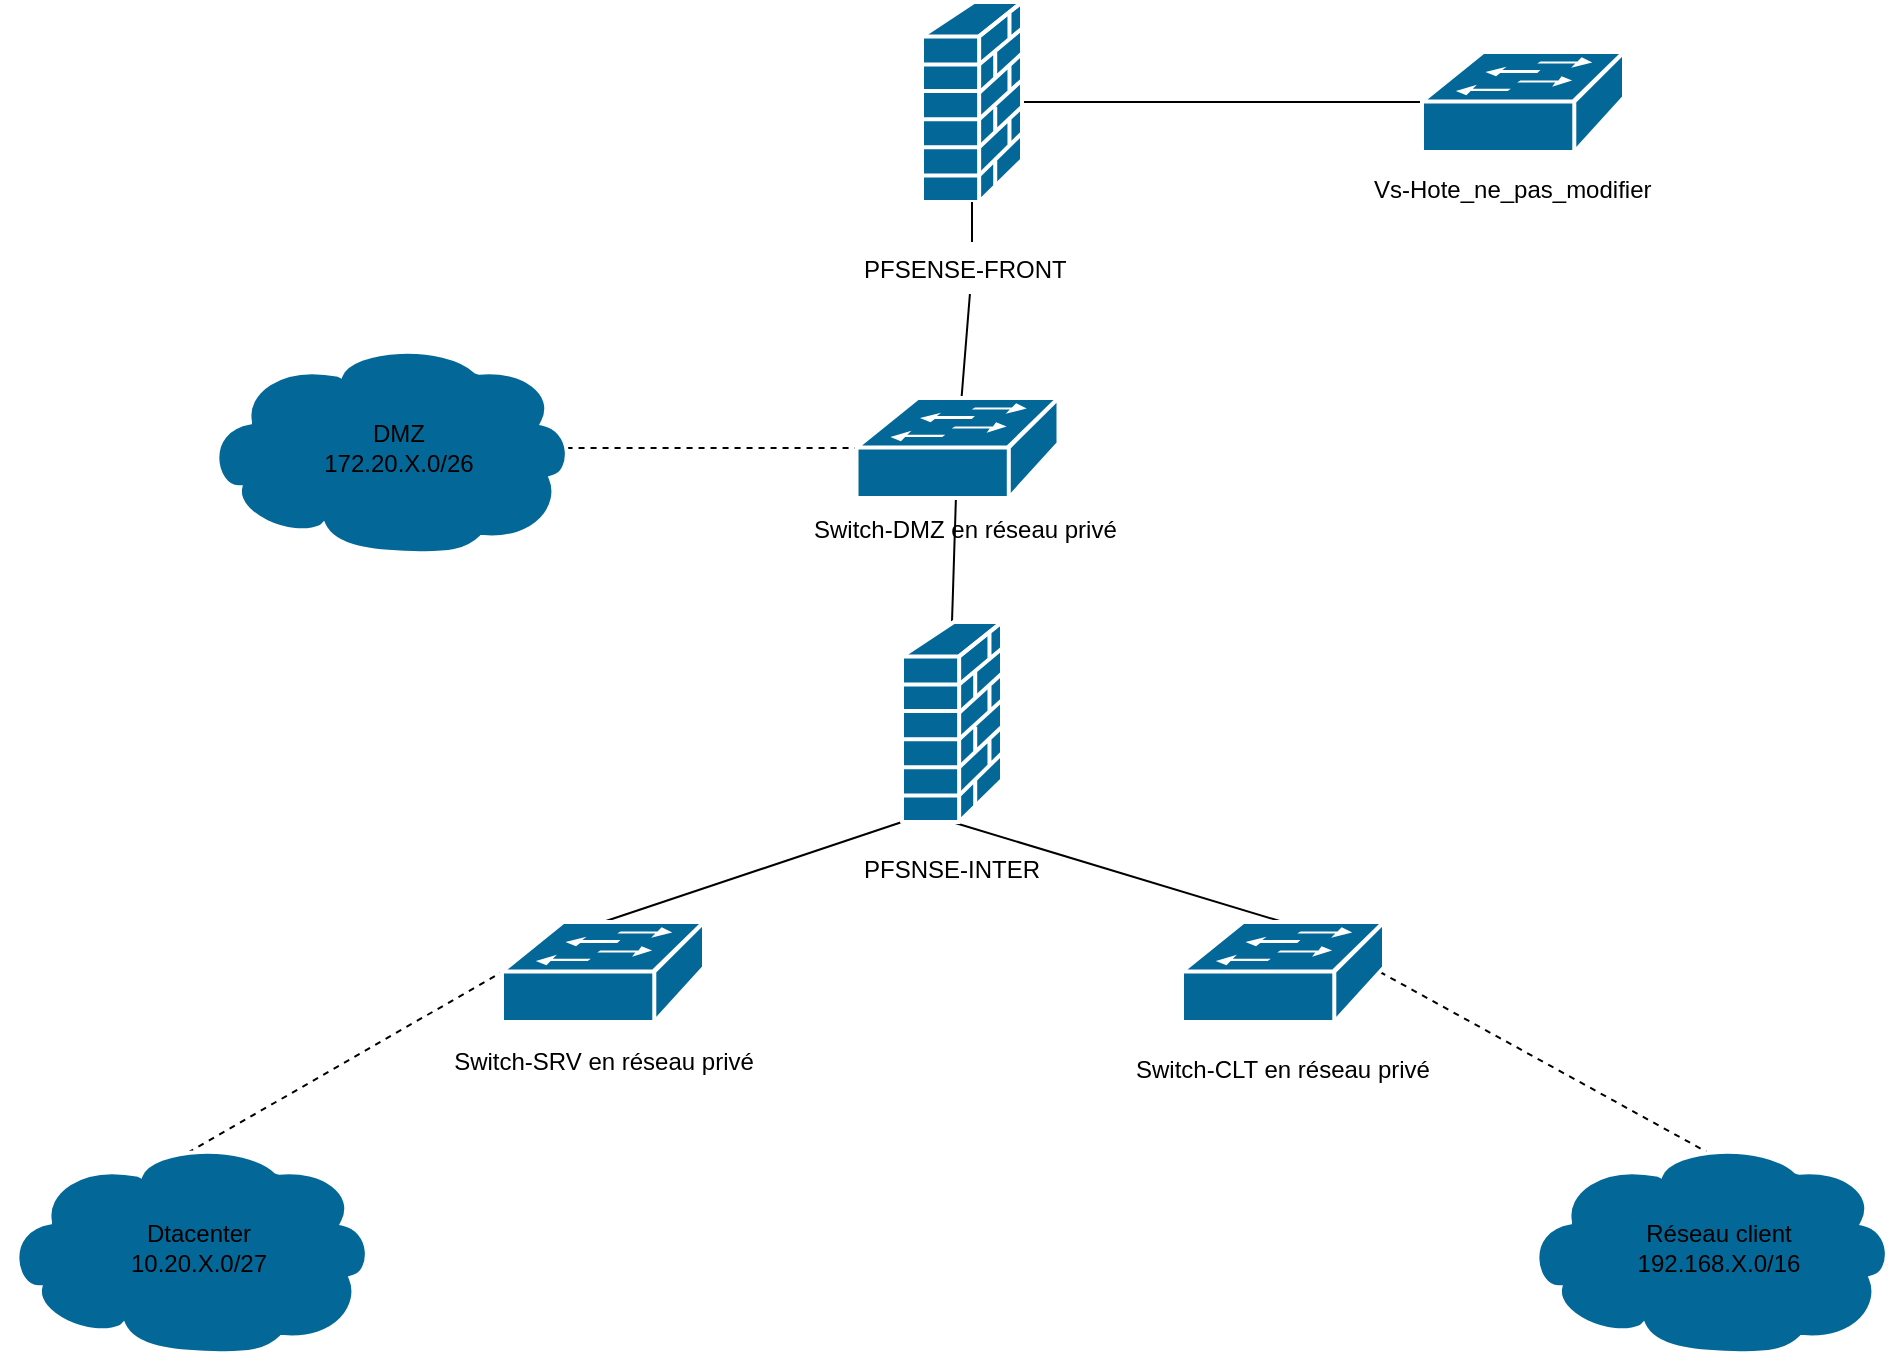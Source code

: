 <mxfile version="24.3.1" type="github">
  <diagram name="Page-1" id="c37626ed-c26b-45fb-9056-f9ebc6bb27b6">
    <mxGraphModel dx="2600" dy="746" grid="1" gridSize="10" guides="1" tooltips="1" connect="1" arrows="1" fold="1" page="1" pageScale="1" pageWidth="1100" pageHeight="850" background="none" math="0" shadow="0">
      <root>
        <mxCell id="0" />
        <mxCell id="1" parent="0" />
        <mxCell id="Mw6XRx1ax7J2ae0XiHtM-7" value="" style="endArrow=none;html=1;rounded=0;entryX=0;entryY=0.5;entryDx=0;entryDy=0;entryPerimeter=0;" edge="1" parent="1" source="Mw6XRx1ax7J2ae0XiHtM-2" target="Mw6XRx1ax7J2ae0XiHtM-1">
          <mxGeometry width="50" height="50" relative="1" as="geometry">
            <mxPoint x="530" y="140" as="sourcePoint" />
            <mxPoint x="580" y="90" as="targetPoint" />
          </mxGeometry>
        </mxCell>
        <mxCell id="Mw6XRx1ax7J2ae0XiHtM-9" value="" style="endArrow=none;html=1;rounded=0;exitX=0.5;exitY=0;exitDx=0;exitDy=0;exitPerimeter=0;" edge="1" parent="1" source="Mw6XRx1ax7J2ae0XiHtM-3">
          <mxGeometry width="50" height="50" relative="1" as="geometry">
            <mxPoint x="390" y="360" as="sourcePoint" />
            <mxPoint x="440" y="310" as="targetPoint" />
          </mxGeometry>
        </mxCell>
        <mxCell id="Mw6XRx1ax7J2ae0XiHtM-10" value="" style="endArrow=none;html=1;rounded=0;entryX=0;entryY=1;entryDx=0;entryDy=0;entryPerimeter=0;exitX=0.5;exitY=0;exitDx=0;exitDy=0;exitPerimeter=0;" edge="1" parent="1" source="Mw6XRx1ax7J2ae0XiHtM-5" target="Mw6XRx1ax7J2ae0XiHtM-4">
          <mxGeometry width="50" height="50" relative="1" as="geometry">
            <mxPoint x="300" y="520" as="sourcePoint" />
            <mxPoint x="350" y="470" as="targetPoint" />
          </mxGeometry>
        </mxCell>
        <mxCell id="Mw6XRx1ax7J2ae0XiHtM-11" value="" style="endArrow=none;html=1;rounded=0;exitX=0.5;exitY=1;exitDx=0;exitDy=0;exitPerimeter=0;entryX=0.5;entryY=0;entryDx=0;entryDy=0;entryPerimeter=0;" edge="1" parent="1" source="Mw6XRx1ax7J2ae0XiHtM-4" target="Mw6XRx1ax7J2ae0XiHtM-6">
          <mxGeometry width="50" height="50" relative="1" as="geometry">
            <mxPoint x="495" y="530" as="sourcePoint" />
            <mxPoint x="545" y="480" as="targetPoint" />
          </mxGeometry>
        </mxCell>
        <mxCell id="Mw6XRx1ax7J2ae0XiHtM-15" value="" style="endArrow=none;html=1;rounded=0;" edge="1" parent="1" source="Mw6XRx1ax7J2ae0XiHtM-3" target="Mw6XRx1ax7J2ae0XiHtM-14">
          <mxGeometry width="50" height="50" relative="1" as="geometry">
            <mxPoint x="445" y="260" as="sourcePoint" />
            <mxPoint x="445" y="170" as="targetPoint" />
            <Array as="points" />
          </mxGeometry>
        </mxCell>
        <mxCell id="Mw6XRx1ax7J2ae0XiHtM-23" value="" style="endArrow=none;dashed=1;html=1;rounded=0;exitX=0.98;exitY=0.5;exitDx=0;exitDy=0;exitPerimeter=0;entryX=0;entryY=0.5;entryDx=0;entryDy=0;entryPerimeter=0;" edge="1" parent="1" source="Mw6XRx1ax7J2ae0XiHtM-22" target="Mw6XRx1ax7J2ae0XiHtM-3">
          <mxGeometry width="50" height="50" relative="1" as="geometry">
            <mxPoint x="370" y="300" as="sourcePoint" />
            <mxPoint x="420" y="250" as="targetPoint" />
          </mxGeometry>
        </mxCell>
        <mxCell id="Mw6XRx1ax7J2ae0XiHtM-26" value="" style="endArrow=none;dashed=1;html=1;rounded=0;exitX=0.5;exitY=0.05;exitDx=0;exitDy=0;exitPerimeter=0;entryX=0;entryY=0.5;entryDx=0;entryDy=0;entryPerimeter=0;" edge="1" parent="1" source="Mw6XRx1ax7J2ae0XiHtM-21" target="Mw6XRx1ax7J2ae0XiHtM-5">
          <mxGeometry width="50" height="50" relative="1" as="geometry">
            <mxPoint x="110" y="650" as="sourcePoint" />
            <mxPoint x="160" y="600" as="targetPoint" />
          </mxGeometry>
        </mxCell>
        <mxCell id="Mw6XRx1ax7J2ae0XiHtM-28" value="" style="endArrow=none;dashed=1;html=1;rounded=0;exitX=0.98;exitY=0.5;exitDx=0;exitDy=0;exitPerimeter=0;entryX=0.5;entryY=0.05;entryDx=0;entryDy=0;entryPerimeter=0;" edge="1" parent="1" source="Mw6XRx1ax7J2ae0XiHtM-6" target="Mw6XRx1ax7J2ae0XiHtM-20">
          <mxGeometry width="50" height="50" relative="1" as="geometry">
            <mxPoint x="695.5" y="580" as="sourcePoint" />
            <mxPoint x="745.5" y="530" as="targetPoint" />
          </mxGeometry>
        </mxCell>
        <mxCell id="Mw6XRx1ax7J2ae0XiHtM-33" value="" style="endArrow=none;html=1;rounded=0;exitX=0.5;exitY=0;exitDx=0;exitDy=0;exitPerimeter=0;" edge="1" parent="1" source="Mw6XRx1ax7J2ae0XiHtM-4" target="Mw6XRx1ax7J2ae0XiHtM-3">
          <mxGeometry width="50" height="50" relative="1" as="geometry">
            <mxPoint x="435" y="380" as="sourcePoint" />
            <mxPoint x="440" y="310" as="targetPoint" />
          </mxGeometry>
        </mxCell>
        <mxCell id="Mw6XRx1ax7J2ae0XiHtM-34" value="" style="group" vertex="1" connectable="0" parent="1">
          <mxGeometry x="360" y="268" width="170" height="78" as="geometry" />
        </mxCell>
        <mxCell id="Mw6XRx1ax7J2ae0XiHtM-16" value="Switch-DMZ en réseau privé" style="text;strokeColor=none;fillColor=none;align=left;verticalAlign=top;spacingLeft=4;spacingRight=4;overflow=hidden;rotatable=0;points=[[0,0.5],[1,0.5]];portConstraint=eastwest;whiteSpace=wrap;html=1;" vertex="1" parent="Mw6XRx1ax7J2ae0XiHtM-34">
          <mxGeometry y="52" width="170" height="26" as="geometry" />
        </mxCell>
        <mxCell id="Mw6XRx1ax7J2ae0XiHtM-3" value="" style="shape=mxgraph.cisco.switches.workgroup_switch;sketch=0;html=1;pointerEvents=1;dashed=0;fillColor=#036897;strokeColor=#ffffff;strokeWidth=2;verticalLabelPosition=bottom;verticalAlign=top;align=center;outlineConnect=0;" vertex="1" parent="Mw6XRx1ax7J2ae0XiHtM-34">
          <mxGeometry x="27.25" width="101" height="50" as="geometry" />
        </mxCell>
        <mxCell id="Mw6XRx1ax7J2ae0XiHtM-35" value="" style="group" vertex="1" connectable="0" parent="1">
          <mxGeometry x="385" y="380" width="105.5" height="136" as="geometry" />
        </mxCell>
        <mxCell id="Mw6XRx1ax7J2ae0XiHtM-4" value="" style="shape=mxgraph.cisco.security.firewall;sketch=0;html=1;pointerEvents=1;dashed=0;fillColor=#036897;strokeColor=#ffffff;strokeWidth=2;verticalLabelPosition=bottom;verticalAlign=top;align=center;outlineConnect=0;" vertex="1" parent="Mw6XRx1ax7J2ae0XiHtM-35">
          <mxGeometry x="25" width="50" height="100" as="geometry" />
        </mxCell>
        <mxCell id="Mw6XRx1ax7J2ae0XiHtM-17" value="PFSNSE-INTER" style="text;strokeColor=none;fillColor=none;align=left;verticalAlign=top;spacingLeft=4;spacingRight=4;overflow=hidden;rotatable=0;points=[[0,0.5],[1,0.5]];portConstraint=eastwest;whiteSpace=wrap;html=1;" vertex="1" parent="Mw6XRx1ax7J2ae0XiHtM-35">
          <mxGeometry y="110" width="105.5" height="26" as="geometry" />
        </mxCell>
        <mxCell id="Mw6XRx1ax7J2ae0XiHtM-37" value="" style="group" vertex="1" connectable="0" parent="1">
          <mxGeometry x="170.5" y="530" width="180" height="85" as="geometry" />
        </mxCell>
        <mxCell id="Mw6XRx1ax7J2ae0XiHtM-5" value="&lt;div style=&quot;&quot;&gt;&lt;br&gt;&lt;/div&gt;" style="shape=mxgraph.cisco.switches.workgroup_switch;sketch=0;html=1;pointerEvents=1;dashed=0;fillColor=#036897;strokeColor=#ffffff;strokeWidth=2;verticalLabelPosition=bottom;verticalAlign=top;align=left;outlineConnect=0;" vertex="1" parent="Mw6XRx1ax7J2ae0XiHtM-37">
          <mxGeometry x="39.5" width="101" height="50" as="geometry" />
        </mxCell>
        <mxCell id="Mw6XRx1ax7J2ae0XiHtM-29" value="&lt;span style=&quot;text-align: left;&quot;&gt;Switch-SRV en réseau privé&lt;/span&gt;" style="text;html=1;align=center;verticalAlign=middle;whiteSpace=wrap;rounded=0;" vertex="1" parent="Mw6XRx1ax7J2ae0XiHtM-37">
          <mxGeometry y="55" width="180" height="30" as="geometry" />
        </mxCell>
        <mxCell id="Mw6XRx1ax7J2ae0XiHtM-38" value="" style="group" vertex="1" connectable="0" parent="1">
          <mxGeometry x="520.5" y="530" width="160" height="80" as="geometry" />
        </mxCell>
        <mxCell id="Mw6XRx1ax7J2ae0XiHtM-6" value="" style="shape=mxgraph.cisco.switches.workgroup_switch;sketch=0;html=1;pointerEvents=1;dashed=0;fillColor=#036897;strokeColor=#ffffff;strokeWidth=2;verticalLabelPosition=bottom;verticalAlign=top;align=center;outlineConnect=0;" vertex="1" parent="Mw6XRx1ax7J2ae0XiHtM-38">
          <mxGeometry x="29.5" width="101" height="50" as="geometry" />
        </mxCell>
        <mxCell id="Mw6XRx1ax7J2ae0XiHtM-18" value="Switch-CLT en réseau privé" style="text;strokeColor=none;fillColor=none;align=left;verticalAlign=top;spacingLeft=4;spacingRight=4;overflow=hidden;rotatable=0;points=[[0,0.5],[1,0.5]];portConstraint=eastwest;whiteSpace=wrap;html=1;" vertex="1" parent="Mw6XRx1ax7J2ae0XiHtM-38">
          <mxGeometry y="60" width="160" height="20" as="geometry" />
        </mxCell>
        <mxCell id="Mw6XRx1ax7J2ae0XiHtM-39" value="" style="group" vertex="1" connectable="0" parent="1">
          <mxGeometry x="385" y="70" width="120" height="146" as="geometry" />
        </mxCell>
        <mxCell id="Mw6XRx1ax7J2ae0XiHtM-2" value="" style="shape=mxgraph.cisco.security.firewall;sketch=0;html=1;pointerEvents=1;dashed=0;fillColor=#036897;strokeColor=#ffffff;strokeWidth=2;verticalLabelPosition=bottom;verticalAlign=top;align=center;outlineConnect=0;" vertex="1" parent="Mw6XRx1ax7J2ae0XiHtM-39">
          <mxGeometry x="35" width="50" height="100" as="geometry" />
        </mxCell>
        <mxCell id="Mw6XRx1ax7J2ae0XiHtM-14" value="PFSENSE-FRONT" style="text;strokeColor=none;fillColor=none;align=left;verticalAlign=top;spacingLeft=4;spacingRight=4;overflow=hidden;rotatable=0;points=[[0,0.5],[1,0.5]];portConstraint=eastwest;whiteSpace=wrap;html=1;" vertex="1" parent="Mw6XRx1ax7J2ae0XiHtM-39">
          <mxGeometry y="120" width="120" height="26" as="geometry" />
        </mxCell>
        <mxCell id="Mw6XRx1ax7J2ae0XiHtM-8" value="" style="endArrow=none;html=1;rounded=0;" edge="1" parent="Mw6XRx1ax7J2ae0XiHtM-39" source="Mw6XRx1ax7J2ae0XiHtM-14" target="Mw6XRx1ax7J2ae0XiHtM-2">
          <mxGeometry width="50" height="50" relative="1" as="geometry">
            <mxPoint x="24" y="150" as="sourcePoint" />
            <mxPoint x="74" y="100" as="targetPoint" />
            <Array as="points" />
          </mxGeometry>
        </mxCell>
        <mxCell id="Mw6XRx1ax7J2ae0XiHtM-40" value="" style="group" vertex="1" connectable="0" parent="1">
          <mxGeometry x="640" y="95" width="150" height="85" as="geometry" />
        </mxCell>
        <mxCell id="Mw6XRx1ax7J2ae0XiHtM-1" value="" style="shape=mxgraph.cisco.switches.workgroup_switch;sketch=0;html=1;pointerEvents=1;dashed=0;fillColor=#036897;strokeColor=#ffffff;strokeWidth=2;verticalLabelPosition=bottom;verticalAlign=top;align=center;outlineConnect=0;" vertex="1" parent="Mw6XRx1ax7J2ae0XiHtM-40">
          <mxGeometry x="30" width="101" height="50" as="geometry" />
        </mxCell>
        <mxCell id="Mw6XRx1ax7J2ae0XiHtM-13" value="Vs-Hote_ne_pas_modifier" style="text;strokeColor=none;fillColor=none;align=left;verticalAlign=top;spacingLeft=4;spacingRight=4;overflow=hidden;rotatable=0;points=[[0,0.5],[1,0.5]];portConstraint=eastwest;whiteSpace=wrap;html=1;" vertex="1" parent="Mw6XRx1ax7J2ae0XiHtM-40">
          <mxGeometry y="55" width="150" height="30" as="geometry" />
        </mxCell>
        <mxCell id="Mw6XRx1ax7J2ae0XiHtM-41" value="" style="group" vertex="1" connectable="0" parent="1">
          <mxGeometry x="-40" y="640" width="186" height="106" as="geometry" />
        </mxCell>
        <mxCell id="Mw6XRx1ax7J2ae0XiHtM-21" value="" style="shape=mxgraph.cisco.storage.cloud;sketch=0;html=1;pointerEvents=1;dashed=0;fillColor=#036897;strokeColor=#ffffff;strokeWidth=2;verticalLabelPosition=bottom;verticalAlign=top;align=center;outlineConnect=0;" vertex="1" parent="Mw6XRx1ax7J2ae0XiHtM-41">
          <mxGeometry width="186" height="106" as="geometry" />
        </mxCell>
        <mxCell id="Mw6XRx1ax7J2ae0XiHtM-30" value="Dtacenter&lt;div&gt;10.20.X.0/27&lt;/div&gt;" style="text;html=1;align=center;verticalAlign=middle;whiteSpace=wrap;rounded=0;" vertex="1" parent="Mw6XRx1ax7J2ae0XiHtM-41">
          <mxGeometry x="60" y="38" width="77" height="30" as="geometry" />
        </mxCell>
        <mxCell id="Mw6XRx1ax7J2ae0XiHtM-42" value="" style="group" vertex="1" connectable="0" parent="1">
          <mxGeometry x="720" y="640" width="186" height="106" as="geometry" />
        </mxCell>
        <mxCell id="Mw6XRx1ax7J2ae0XiHtM-20" value="" style="shape=mxgraph.cisco.storage.cloud;sketch=0;html=1;pointerEvents=1;dashed=0;fillColor=#036897;strokeColor=#ffffff;strokeWidth=2;verticalLabelPosition=bottom;verticalAlign=top;align=center;outlineConnect=0;" vertex="1" parent="Mw6XRx1ax7J2ae0XiHtM-42">
          <mxGeometry width="186" height="106" as="geometry" />
        </mxCell>
        <mxCell id="Mw6XRx1ax7J2ae0XiHtM-32" value="Réseau client&lt;div&gt;192.168.X.0/16&lt;/div&gt;" style="text;html=1;align=center;verticalAlign=middle;whiteSpace=wrap;rounded=0;" vertex="1" parent="Mw6XRx1ax7J2ae0XiHtM-42">
          <mxGeometry x="60" y="32" width="77" height="42" as="geometry" />
        </mxCell>
        <mxCell id="Mw6XRx1ax7J2ae0XiHtM-43" value="" style="group" vertex="1" connectable="0" parent="1">
          <mxGeometry x="60" y="240" width="186" height="106" as="geometry" />
        </mxCell>
        <mxCell id="Mw6XRx1ax7J2ae0XiHtM-22" value="" style="shape=mxgraph.cisco.storage.cloud;sketch=0;html=1;pointerEvents=1;dashed=0;fillColor=#036897;strokeColor=#ffffff;strokeWidth=2;verticalLabelPosition=bottom;verticalAlign=top;align=center;outlineConnect=0;" vertex="1" parent="Mw6XRx1ax7J2ae0XiHtM-43">
          <mxGeometry width="186" height="106" as="geometry" />
        </mxCell>
        <mxCell id="Mw6XRx1ax7J2ae0XiHtM-31" value="DMZ&lt;div&gt;172.20.X.0/26&lt;/div&gt;" style="text;html=1;align=center;verticalAlign=middle;whiteSpace=wrap;rounded=0;" vertex="1" parent="Mw6XRx1ax7J2ae0XiHtM-43">
          <mxGeometry x="60" y="38" width="77" height="30" as="geometry" />
        </mxCell>
      </root>
    </mxGraphModel>
  </diagram>
</mxfile>
